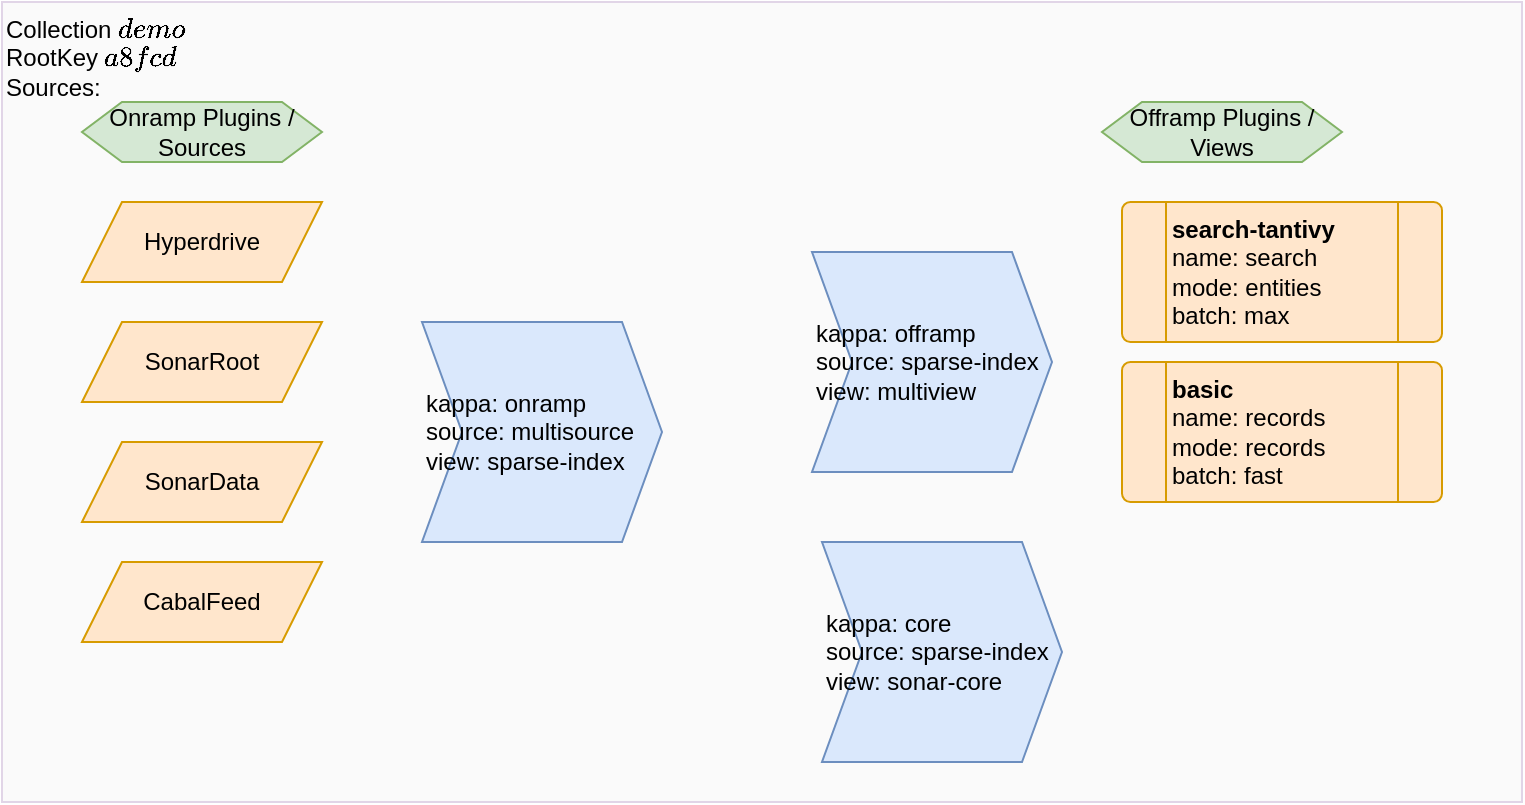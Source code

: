 <mxfile version="13.6.6" type="github"><diagram id="rm9aDx1M7PfyzaRZFHSm" name="Page-1"><mxGraphModel dx="939" dy="559" grid="1" gridSize="10" guides="1" tooltips="1" connect="1" arrows="1" fold="1" page="1" pageScale="1" pageWidth="850" pageHeight="1100" math="0" shadow="0"><root><mxCell id="0"/><mxCell id="1" parent="0"/><mxCell id="If4SYqSMrVNX1dXXPPMI-11" value="&lt;div&gt;Collection `demo`&lt;/div&gt;&lt;div&gt;RootKey `a8fcd`&lt;/div&gt;&lt;div&gt;Sources:&lt;br&gt;&lt;/div&gt;" style="rounded=0;whiteSpace=wrap;html=1;fillColor=#FAFAFA;strokeColor=#E1D5E7;labelPosition=center;verticalLabelPosition=middle;align=left;verticalAlign=top;textDirection=ltr;" vertex="1" parent="1"><mxGeometry x="40" y="80" width="760" height="400" as="geometry"/></mxCell><mxCell id="If4SYqSMrVNX1dXXPPMI-4" value="Hyperdrive" style="shape=parallelogram;perimeter=parallelogramPerimeter;whiteSpace=wrap;html=1;fixedSize=1;fillColor=#ffe6cc;strokeColor=#d79b00;" vertex="1" parent="1"><mxGeometry x="80" y="180" width="120" height="40" as="geometry"/></mxCell><mxCell id="If4SYqSMrVNX1dXXPPMI-7" value="SonarRoot" style="shape=parallelogram;perimeter=parallelogramPerimeter;whiteSpace=wrap;html=1;fixedSize=1;fillColor=#ffe6cc;strokeColor=#d79b00;" vertex="1" parent="1"><mxGeometry x="80" y="240" width="120" height="40" as="geometry"/></mxCell><mxCell id="If4SYqSMrVNX1dXXPPMI-8" value="SonarData" style="shape=parallelogram;perimeter=parallelogramPerimeter;whiteSpace=wrap;html=1;fixedSize=1;fillColor=#ffe6cc;strokeColor=#d79b00;" vertex="1" parent="1"><mxGeometry x="80" y="300" width="120" height="40" as="geometry"/></mxCell><mxCell id="If4SYqSMrVNX1dXXPPMI-9" value="CabalFeed" style="shape=parallelogram;perimeter=parallelogramPerimeter;whiteSpace=wrap;html=1;fixedSize=1;fillColor=#ffe6cc;strokeColor=#d79b00;" vertex="1" parent="1"><mxGeometry x="80" y="360" width="120" height="40" as="geometry"/></mxCell><mxCell id="If4SYqSMrVNX1dXXPPMI-12" value="&lt;div&gt;kappa: onramp&lt;/div&gt;&lt;div&gt;source: multisource&lt;/div&gt;&lt;div&gt;view: sparse-index&lt;br&gt;&lt;/div&gt;" style="shape=step;perimeter=stepPerimeter;whiteSpace=wrap;html=1;fixedSize=1;strokeColor=#6c8ebf;fillColor=#dae8fc;align=left;" vertex="1" parent="1"><mxGeometry x="250" y="240" width="120" height="110" as="geometry"/></mxCell><mxCell id="If4SYqSMrVNX1dXXPPMI-13" value="&lt;div&gt;kappa: offramp&lt;/div&gt;&lt;div&gt;source: sparse-index&lt;/div&gt;&lt;div&gt;view: multiview&lt;br&gt;&lt;/div&gt;" style="shape=step;perimeter=stepPerimeter;whiteSpace=wrap;html=1;fixedSize=1;strokeColor=#6c8ebf;fillColor=#dae8fc;align=left;" vertex="1" parent="1"><mxGeometry x="445" y="205" width="120" height="110" as="geometry"/></mxCell><mxCell id="If4SYqSMrVNX1dXXPPMI-15" value="&lt;div&gt;Onramp Plugins / Sources&lt;br&gt;&lt;/div&gt;" style="shape=hexagon;perimeter=hexagonPerimeter2;whiteSpace=wrap;html=1;fixedSize=1;strokeColor=#82b366;fillColor=#d5e8d4;align=center;" vertex="1" parent="1"><mxGeometry x="80" y="130" width="120" height="30" as="geometry"/></mxCell><mxCell id="If4SYqSMrVNX1dXXPPMI-16" value="Offramp Plugins / Views" style="shape=hexagon;perimeter=hexagonPerimeter2;whiteSpace=wrap;html=1;fixedSize=1;strokeColor=#82b366;fillColor=#d5e8d4;align=center;" vertex="1" parent="1"><mxGeometry x="590" y="130" width="120" height="30" as="geometry"/></mxCell><mxCell id="If4SYqSMrVNX1dXXPPMI-17" value="&lt;div align=&quot;left&quot;&gt;&lt;b&gt;search-tantivy&lt;/b&gt;&lt;/div&gt;&lt;div align=&quot;left&quot;&gt;name: search&lt;/div&gt;&lt;div align=&quot;left&quot;&gt;mode: entities&lt;/div&gt;&lt;div align=&quot;left&quot;&gt;batch: max&lt;br&gt;&lt;/div&gt;" style="verticalLabelPosition=middle;verticalAlign=middle;html=1;shape=process;whiteSpace=wrap;rounded=1;size=0.14;arcSize=6;strokeColor=#d79b00;fillColor=#ffe6cc;align=left;labelPosition=center;" vertex="1" parent="1"><mxGeometry x="600" y="180" width="160" height="70" as="geometry"/></mxCell><mxCell id="If4SYqSMrVNX1dXXPPMI-18" value="&lt;div align=&quot;left&quot;&gt;&lt;b&gt;basic&lt;/b&gt;&lt;/div&gt;&lt;div align=&quot;left&quot;&gt;name: records&lt;/div&gt;&lt;div align=&quot;left&quot;&gt;mode: records&lt;/div&gt;&lt;div align=&quot;left&quot;&gt;batch: fast&lt;br&gt;&lt;/div&gt;" style="verticalLabelPosition=middle;verticalAlign=middle;html=1;shape=process;whiteSpace=wrap;rounded=1;size=0.14;arcSize=6;strokeColor=#d79b00;fillColor=#ffe6cc;align=left;labelPosition=center;" vertex="1" parent="1"><mxGeometry x="600" y="260" width="160" height="70" as="geometry"/></mxCell><mxCell id="If4SYqSMrVNX1dXXPPMI-20" value="&lt;div&gt;kappa: core&lt;/div&gt;&lt;div&gt;source: sparse-index&lt;/div&gt;&lt;div&gt;view: sonar-core&lt;br&gt;&lt;/div&gt;" style="shape=step;perimeter=stepPerimeter;whiteSpace=wrap;html=1;fixedSize=1;strokeColor=#6c8ebf;fillColor=#dae8fc;align=left;" vertex="1" parent="1"><mxGeometry x="450" y="350" width="120" height="110" as="geometry"/></mxCell></root></mxGraphModel></diagram></mxfile>